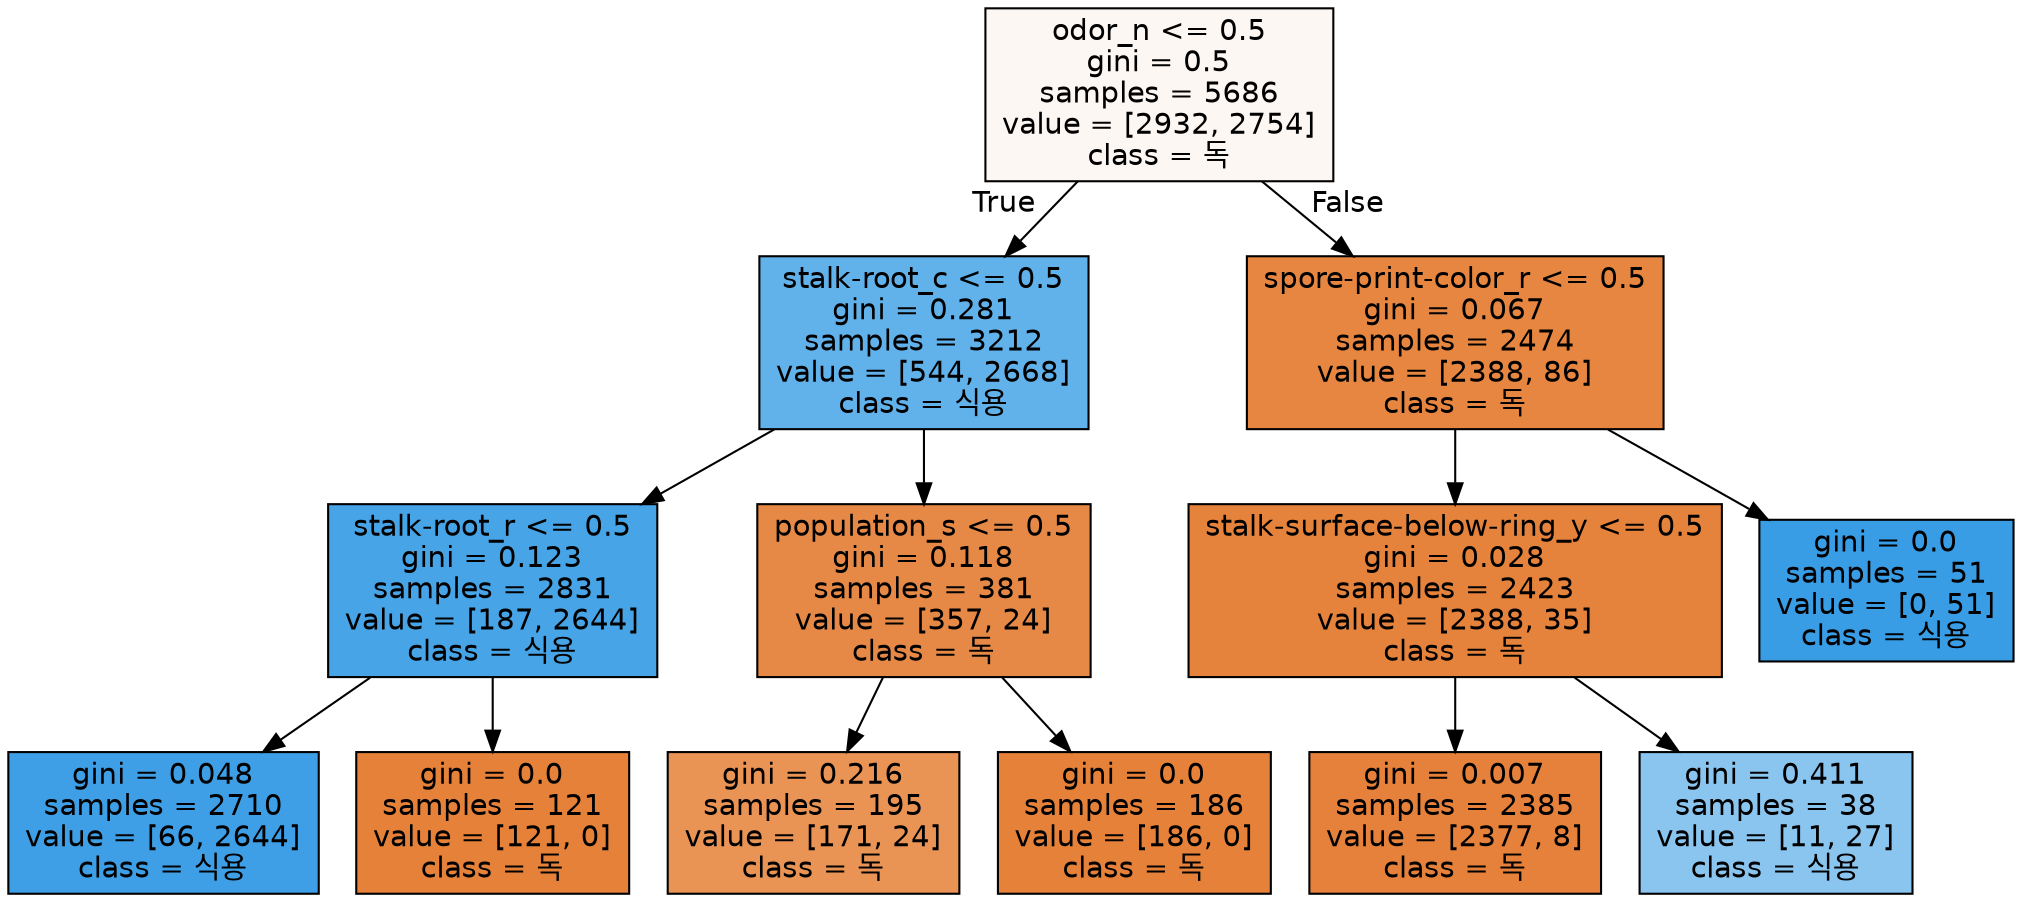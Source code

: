 digraph Tree {
node [shape=box, style="filled", color="black", fontname="helvetica"] ;
edge [fontname="helvetica"] ;
0 [label="odor_n <= 0.5\ngini = 0.5\nsamples = 5686\nvalue = [2932, 2754]\nclass = 독", fillcolor="#fdf7f3"] ;
1 [label="stalk-root_c <= 0.5\ngini = 0.281\nsamples = 3212\nvalue = [544, 2668]\nclass = 식용", fillcolor="#61b1ea"] ;
0 -> 1 [labeldistance=2.5, labelangle=45, headlabel="True"] ;
3 [label="stalk-root_r <= 0.5\ngini = 0.123\nsamples = 2831\nvalue = [187, 2644]\nclass = 식용", fillcolor="#47a4e7"] ;
1 -> 3 ;
5 [label="gini = 0.048\nsamples = 2710\nvalue = [66, 2644]\nclass = 식용", fillcolor="#3e9fe6"] ;
3 -> 5 ;
6 [label="gini = 0.0\nsamples = 121\nvalue = [121, 0]\nclass = 독", fillcolor="#e58139"] ;
3 -> 6 ;
4 [label="population_s <= 0.5\ngini = 0.118\nsamples = 381\nvalue = [357, 24]\nclass = 독", fillcolor="#e78946"] ;
1 -> 4 ;
11 [label="gini = 0.216\nsamples = 195\nvalue = [171, 24]\nclass = 독", fillcolor="#e99355"] ;
4 -> 11 ;
12 [label="gini = 0.0\nsamples = 186\nvalue = [186, 0]\nclass = 독", fillcolor="#e58139"] ;
4 -> 12 ;
2 [label="spore-print-color_r <= 0.5\ngini = 0.067\nsamples = 2474\nvalue = [2388, 86]\nclass = 독", fillcolor="#e68640"] ;
0 -> 2 [labeldistance=2.5, labelangle=-45, headlabel="False"] ;
7 [label="stalk-surface-below-ring_y <= 0.5\ngini = 0.028\nsamples = 2423\nvalue = [2388, 35]\nclass = 독", fillcolor="#e5833c"] ;
2 -> 7 ;
9 [label="gini = 0.007\nsamples = 2385\nvalue = [2377, 8]\nclass = 독", fillcolor="#e5813a"] ;
7 -> 9 ;
10 [label="gini = 0.411\nsamples = 38\nvalue = [11, 27]\nclass = 식용", fillcolor="#8ac5f0"] ;
7 -> 10 ;
8 [label="gini = 0.0\nsamples = 51\nvalue = [0, 51]\nclass = 식용", fillcolor="#399de5"] ;
2 -> 8 ;
}